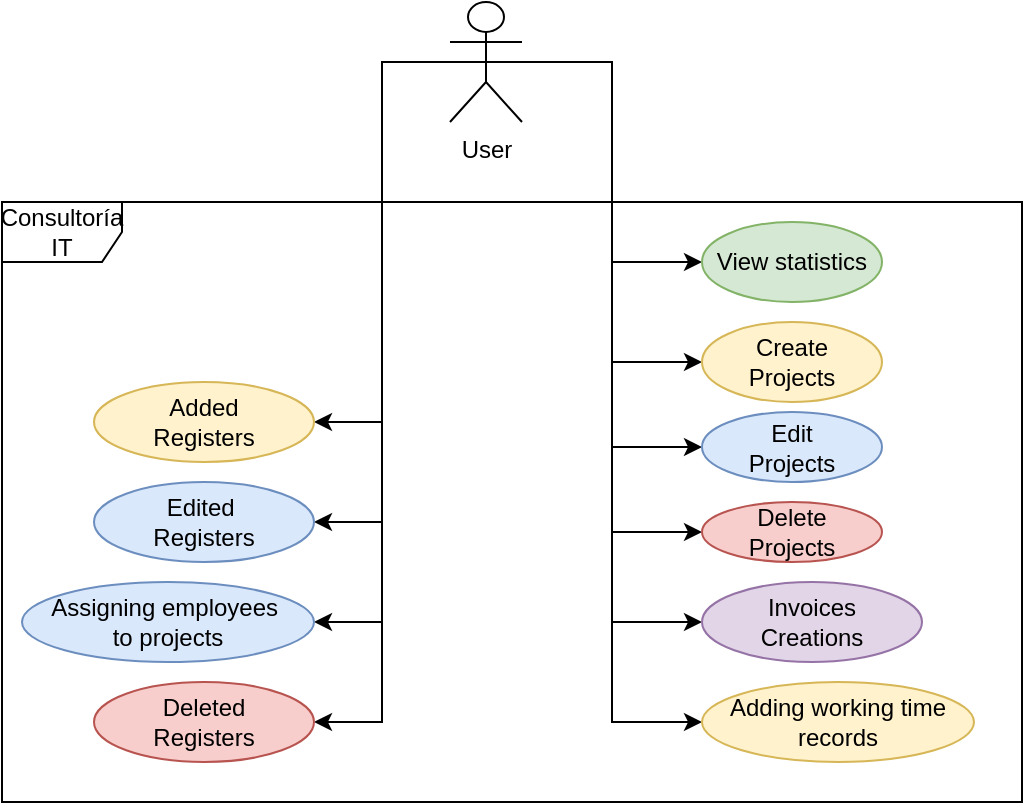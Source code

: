 <mxfile version="24.8.0">
  <diagram name="Página-1" id="jKzU2qFJgsKS6pD1pg8x">
    <mxGraphModel dx="1042" dy="615" grid="1" gridSize="10" guides="1" tooltips="1" connect="1" arrows="1" fold="1" page="1" pageScale="1" pageWidth="827" pageHeight="1169" background="none" math="0" shadow="0">
      <root>
        <mxCell id="0" />
        <mxCell id="1" parent="0" />
        <mxCell id="AVF1j_iNjwQPH2Job04u-1" value="Consultoría IT" style="shape=umlFrame;whiteSpace=wrap;html=1;pointerEvents=0;" parent="1" vertex="1">
          <mxGeometry x="160" y="410" width="510" height="300" as="geometry" />
        </mxCell>
        <mxCell id="lFAUGsljtXtqzFOSI4cs-7" style="edgeStyle=orthogonalEdgeStyle;rounded=0;orthogonalLoop=1;jettySize=auto;html=1;exitX=0.5;exitY=0.5;exitDx=0;exitDy=0;exitPerimeter=0;entryX=1;entryY=0.5;entryDx=0;entryDy=0;" parent="1" source="AVF1j_iNjwQPH2Job04u-2" target="AVF1j_iNjwQPH2Job04u-13" edge="1">
          <mxGeometry relative="1" as="geometry" />
        </mxCell>
        <mxCell id="lFAUGsljtXtqzFOSI4cs-8" style="edgeStyle=orthogonalEdgeStyle;rounded=0;orthogonalLoop=1;jettySize=auto;html=1;exitX=0.5;exitY=0.5;exitDx=0;exitDy=0;exitPerimeter=0;entryX=0;entryY=0.5;entryDx=0;entryDy=0;" parent="1" source="AVF1j_iNjwQPH2Job04u-2" target="AVF1j_iNjwQPH2Job04u-9" edge="1">
          <mxGeometry relative="1" as="geometry" />
        </mxCell>
        <mxCell id="lFAUGsljtXtqzFOSI4cs-10" style="edgeStyle=orthogonalEdgeStyle;rounded=0;orthogonalLoop=1;jettySize=auto;html=1;exitX=0.5;exitY=0.5;exitDx=0;exitDy=0;exitPerimeter=0;entryX=0;entryY=0.5;entryDx=0;entryDy=0;" parent="1" source="AVF1j_iNjwQPH2Job04u-2" target="AVF1j_iNjwQPH2Job04u-11" edge="1">
          <mxGeometry relative="1" as="geometry" />
        </mxCell>
        <mxCell id="lFAUGsljtXtqzFOSI4cs-11" style="edgeStyle=orthogonalEdgeStyle;rounded=0;orthogonalLoop=1;jettySize=auto;html=1;exitX=0.5;exitY=0.5;exitDx=0;exitDy=0;exitPerimeter=0;entryX=0;entryY=0.5;entryDx=0;entryDy=0;" parent="1" source="AVF1j_iNjwQPH2Job04u-2" target="AVF1j_iNjwQPH2Job04u-10" edge="1">
          <mxGeometry relative="1" as="geometry" />
        </mxCell>
        <mxCell id="lFAUGsljtXtqzFOSI4cs-12" style="edgeStyle=orthogonalEdgeStyle;rounded=0;orthogonalLoop=1;jettySize=auto;html=1;exitX=0.5;exitY=0.5;exitDx=0;exitDy=0;exitPerimeter=0;entryX=1;entryY=0.5;entryDx=0;entryDy=0;" parent="1" source="AVF1j_iNjwQPH2Job04u-2" target="AVF1j_iNjwQPH2Job04u-17" edge="1">
          <mxGeometry relative="1" as="geometry" />
        </mxCell>
        <mxCell id="lFAUGsljtXtqzFOSI4cs-13" style="edgeStyle=orthogonalEdgeStyle;rounded=0;orthogonalLoop=1;jettySize=auto;html=1;exitX=0.5;exitY=0.5;exitDx=0;exitDy=0;exitPerimeter=0;entryX=1;entryY=0.5;entryDx=0;entryDy=0;" parent="1" source="AVF1j_iNjwQPH2Job04u-2" target="AVF1j_iNjwQPH2Job04u-14" edge="1">
          <mxGeometry relative="1" as="geometry" />
        </mxCell>
        <mxCell id="lFAUGsljtXtqzFOSI4cs-14" style="edgeStyle=orthogonalEdgeStyle;rounded=0;orthogonalLoop=1;jettySize=auto;html=1;exitX=0.5;exitY=0.5;exitDx=0;exitDy=0;exitPerimeter=0;entryX=0;entryY=0.5;entryDx=0;entryDy=0;" parent="1" source="AVF1j_iNjwQPH2Job04u-2" target="AVF1j_iNjwQPH2Job04u-15" edge="1">
          <mxGeometry relative="1" as="geometry" />
        </mxCell>
        <mxCell id="lFAUGsljtXtqzFOSI4cs-15" style="edgeStyle=orthogonalEdgeStyle;rounded=0;orthogonalLoop=1;jettySize=auto;html=1;exitX=0.5;exitY=0.5;exitDx=0;exitDy=0;exitPerimeter=0;entryX=0;entryY=0.5;entryDx=0;entryDy=0;" parent="1" source="AVF1j_iNjwQPH2Job04u-2" target="lFAUGsljtXtqzFOSI4cs-1" edge="1">
          <mxGeometry relative="1" as="geometry" />
        </mxCell>
        <mxCell id="lFAUGsljtXtqzFOSI4cs-16" style="edgeStyle=orthogonalEdgeStyle;rounded=0;orthogonalLoop=1;jettySize=auto;html=1;exitX=0.5;exitY=0.5;exitDx=0;exitDy=0;exitPerimeter=0;entryX=1;entryY=0.5;entryDx=0;entryDy=0;" parent="1" source="AVF1j_iNjwQPH2Job04u-2" target="AVF1j_iNjwQPH2Job04u-12" edge="1">
          <mxGeometry relative="1" as="geometry" />
        </mxCell>
        <mxCell id="lFAUGsljtXtqzFOSI4cs-17" style="edgeStyle=orthogonalEdgeStyle;rounded=0;orthogonalLoop=1;jettySize=auto;html=1;exitX=0.5;exitY=0.5;exitDx=0;exitDy=0;exitPerimeter=0;entryX=0;entryY=0.5;entryDx=0;entryDy=0;" parent="1" source="AVF1j_iNjwQPH2Job04u-2" target="lFAUGsljtXtqzFOSI4cs-2" edge="1">
          <mxGeometry relative="1" as="geometry" />
        </mxCell>
        <mxCell id="AVF1j_iNjwQPH2Job04u-2" value="User" style="shape=umlActor;verticalLabelPosition=bottom;verticalAlign=top;html=1;fillStyle=auto;" parent="1" vertex="1">
          <mxGeometry x="384" y="310" width="36" height="60" as="geometry" />
        </mxCell>
        <mxCell id="AVF1j_iNjwQPH2Job04u-9" value="Create&lt;div&gt;Projects&lt;/div&gt;" style="ellipse;whiteSpace=wrap;html=1;fillColor=#fff2cc;strokeColor=#d6b656;" parent="1" vertex="1">
          <mxGeometry x="510" y="470" width="90" height="40" as="geometry" />
        </mxCell>
        <mxCell id="AVF1j_iNjwQPH2Job04u-10" value="Edit&lt;div&gt;&lt;div&gt;Projects&lt;/div&gt;&lt;/div&gt;" style="ellipse;whiteSpace=wrap;html=1;fillColor=#dae8fc;strokeColor=#6c8ebf;" parent="1" vertex="1">
          <mxGeometry x="510" y="515" width="90" height="35" as="geometry" />
        </mxCell>
        <mxCell id="AVF1j_iNjwQPH2Job04u-11" value="Delete&lt;div&gt;Projects&lt;/div&gt;" style="ellipse;whiteSpace=wrap;html=1;fillColor=#f8cecc;strokeColor=#b85450;" parent="1" vertex="1">
          <mxGeometry x="510" y="560" width="90" height="30" as="geometry" />
        </mxCell>
        <mxCell id="AVF1j_iNjwQPH2Job04u-12" value="Added&lt;div&gt;Registers&lt;/div&gt;" style="ellipse;whiteSpace=wrap;html=1;fillColor=#fff2cc;strokeColor=#d6b656;" parent="1" vertex="1">
          <mxGeometry x="206" y="500" width="110" height="40" as="geometry" />
        </mxCell>
        <mxCell id="AVF1j_iNjwQPH2Job04u-13" value="Edited&amp;nbsp;&lt;div&gt;Registers&lt;/div&gt;" style="ellipse;whiteSpace=wrap;html=1;fillColor=#dae8fc;strokeColor=#6c8ebf;" parent="1" vertex="1">
          <mxGeometry x="206" y="550" width="110" height="40" as="geometry" />
        </mxCell>
        <mxCell id="AVF1j_iNjwQPH2Job04u-14" value="Deleted&lt;div&gt;Registers&lt;/div&gt;" style="ellipse;whiteSpace=wrap;html=1;fillColor=#f8cecc;strokeColor=#b85450;" parent="1" vertex="1">
          <mxGeometry x="206" y="650" width="110" height="40" as="geometry" />
        </mxCell>
        <mxCell id="AVF1j_iNjwQPH2Job04u-15" value="Invoices&lt;div&gt;Creations&lt;/div&gt;" style="ellipse;whiteSpace=wrap;html=1;fillColor=#e1d5e7;strokeColor=#9673a6;" parent="1" vertex="1">
          <mxGeometry x="510" y="600" width="110" height="40" as="geometry" />
        </mxCell>
        <mxCell id="AVF1j_iNjwQPH2Job04u-17" value="Assigning employees&amp;nbsp;&lt;div&gt;to projects&lt;/div&gt;" style="ellipse;whiteSpace=wrap;html=1;fillColor=#dae8fc;strokeColor=#6c8ebf;" parent="1" vertex="1">
          <mxGeometry x="170" y="600" width="146" height="40" as="geometry" />
        </mxCell>
        <mxCell id="lFAUGsljtXtqzFOSI4cs-1" value="Adding working time records" style="ellipse;whiteSpace=wrap;html=1;fillColor=#fff2cc;strokeColor=#d6b656;" parent="1" vertex="1">
          <mxGeometry x="510" y="650" width="136" height="40" as="geometry" />
        </mxCell>
        <mxCell id="lFAUGsljtXtqzFOSI4cs-2" value="View statistics" style="ellipse;whiteSpace=wrap;html=1;fillColor=#d5e8d4;strokeColor=#82b366;" parent="1" vertex="1">
          <mxGeometry x="510" y="420" width="90" height="40" as="geometry" />
        </mxCell>
      </root>
    </mxGraphModel>
  </diagram>
</mxfile>
